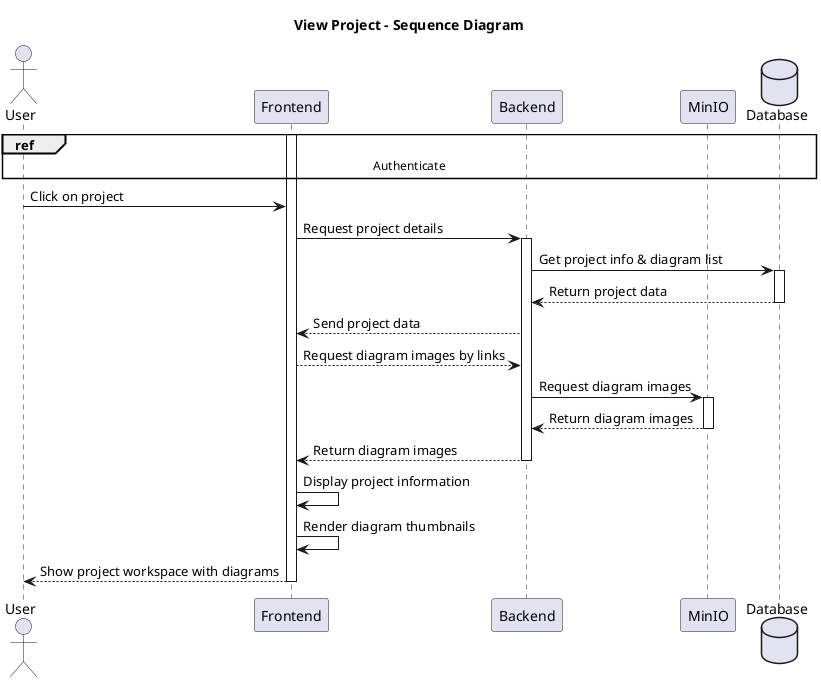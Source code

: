 @startuml
title View Project - Sequence Diagram

actor User
participant Frontend
participant Backend
participant MinIO
database Database

ref over User, Database: Authenticate

activate Frontend

User -> Frontend: Click on project
Frontend -> Backend: Request project details
activate Backend

Backend -> Database: Get project info & diagram list
activate Database
Database --> Backend: Return project data 
deactivate Database


Backend --> Frontend: Send project data 
Frontend --> Backend: Request diagram images by links


Backend -> MinIO: Request diagram images 
activate MinIO
MinIO --> Backend: Return diagram images
deactivate MinIO

Backend --> Frontend: Return diagram images

deactivate Backend

Frontend -> Frontend: Display project information
Frontend -> Frontend: Render diagram thumbnails
Frontend --> User: Show project workspace with diagrams
deactivate Frontend

@enduml